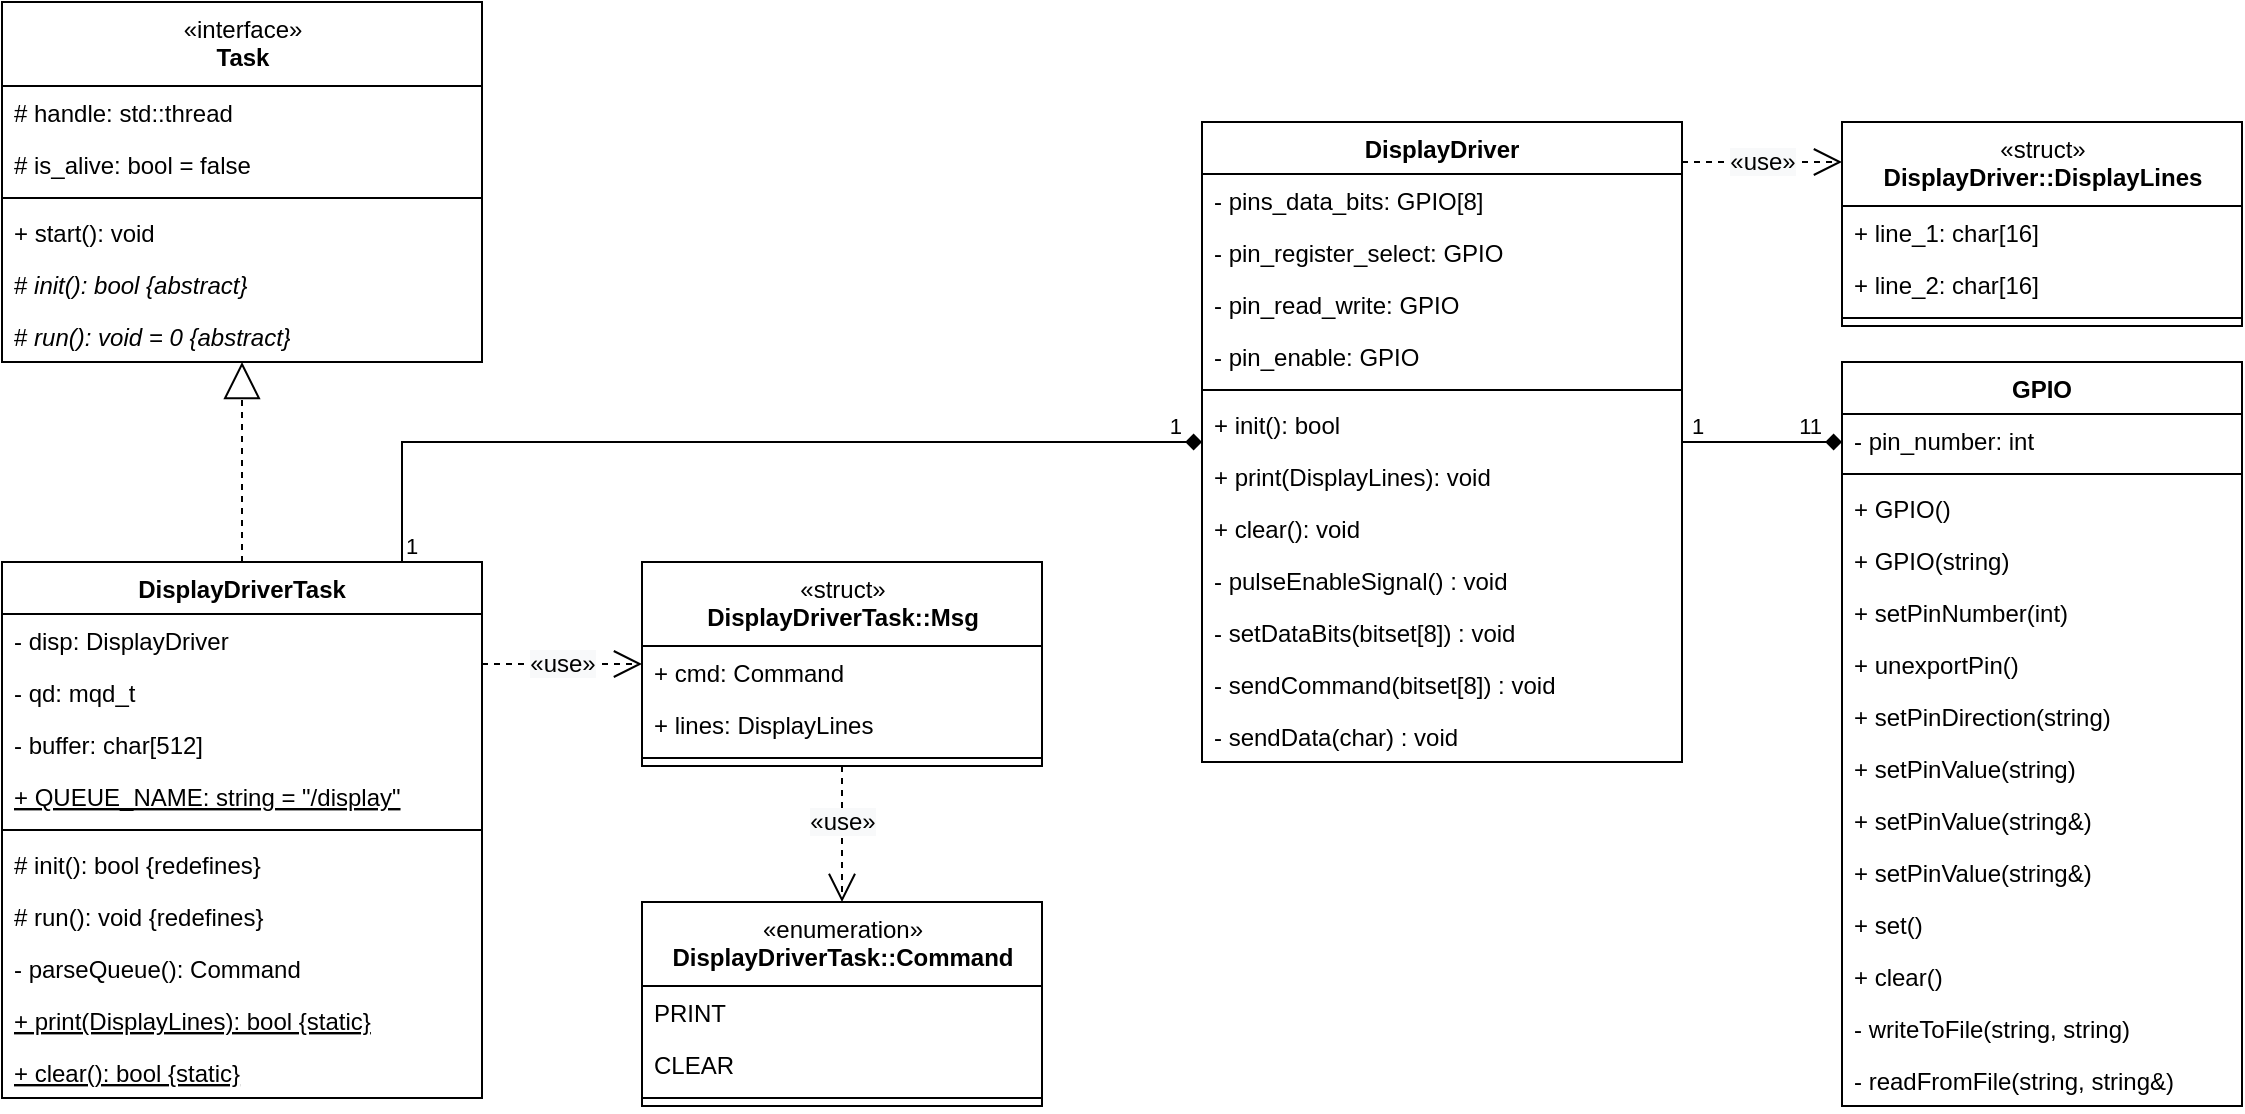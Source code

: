 <mxfile version="13.7.9" type="device"><diagram id="nhOWl9Zc7f83gmBdEDiO" name="Page-1"><mxGraphModel dx="1086" dy="806" grid="1" gridSize="10" guides="1" tooltips="1" connect="1" arrows="1" fold="1" page="1" pageScale="1" pageWidth="1654" pageHeight="1169" math="0" shadow="0"><root><mxCell id="0"/><mxCell id="1" parent="0"/><object label="&lt;span style=&quot;font-weight: normal&quot;&gt;«interface»&lt;br&gt;&lt;/span&gt;Task" Reference="https://stackoverflow.com/a/40255633" id="Thvp2PB2fW8og7ivjfVg-81"><mxCell style="swimlane;fontStyle=1;align=center;verticalAlign=top;childLayout=stackLayout;horizontal=1;startSize=42;horizontalStack=0;resizeParent=1;resizeParentMax=0;resizeLast=0;collapsible=1;marginBottom=0;html=1;" parent="1" vertex="1"><mxGeometry x="80" y="80" width="240" height="180" as="geometry"/></mxCell></object><mxCell id="Thvp2PB2fW8og7ivjfVg-82" value="# handle: std::thread" style="text;strokeColor=none;fillColor=none;align=left;verticalAlign=top;spacingLeft=4;spacingRight=4;overflow=hidden;rotatable=0;points=[[0,0.5],[1,0.5]];portConstraint=eastwest;" parent="Thvp2PB2fW8og7ivjfVg-81" vertex="1"><mxGeometry y="42" width="240" height="26" as="geometry"/></mxCell><mxCell id="Thvp2PB2fW8og7ivjfVg-83" value="# is_alive: bool = false" style="text;strokeColor=none;fillColor=none;align=left;verticalAlign=top;spacingLeft=4;spacingRight=4;overflow=hidden;rotatable=0;points=[[0,0.5],[1,0.5]];portConstraint=eastwest;" parent="Thvp2PB2fW8og7ivjfVg-81" vertex="1"><mxGeometry y="68" width="240" height="26" as="geometry"/></mxCell><mxCell id="Thvp2PB2fW8og7ivjfVg-84" value="" style="line;strokeWidth=1;fillColor=none;align=left;verticalAlign=middle;spacingTop=-1;spacingLeft=3;spacingRight=3;rotatable=0;labelPosition=right;points=[];portConstraint=eastwest;" parent="Thvp2PB2fW8og7ivjfVg-81" vertex="1"><mxGeometry y="94" width="240" height="8" as="geometry"/></mxCell><mxCell id="Thvp2PB2fW8og7ivjfVg-85" value="+ start(): void" style="text;strokeColor=none;fillColor=none;align=left;verticalAlign=top;spacingLeft=4;spacingRight=4;overflow=hidden;rotatable=0;points=[[0,0.5],[1,0.5]];portConstraint=eastwest;" parent="Thvp2PB2fW8og7ivjfVg-81" vertex="1"><mxGeometry y="102" width="240" height="26" as="geometry"/></mxCell><mxCell id="Thvp2PB2fW8og7ivjfVg-86" value="&lt;span style=&quot;font-style: normal&quot;&gt;#&lt;/span&gt; init(): bool {abstract}" style="text;strokeColor=none;fillColor=none;align=left;verticalAlign=top;spacingLeft=4;spacingRight=4;overflow=hidden;rotatable=0;points=[[0,0.5],[1,0.5]];portConstraint=eastwest;fontStyle=2;html=1;" parent="Thvp2PB2fW8og7ivjfVg-81" vertex="1"><mxGeometry y="128" width="240" height="26" as="geometry"/></mxCell><mxCell id="Thvp2PB2fW8og7ivjfVg-87" value="&lt;span style=&quot;font-style: normal&quot;&gt;#&lt;/span&gt; run(): void = 0 {abstract}" style="text;strokeColor=none;fillColor=none;align=left;verticalAlign=top;spacingLeft=4;spacingRight=4;overflow=hidden;rotatable=0;points=[[0,0.5],[1,0.5]];portConstraint=eastwest;fontStyle=2;html=1;" parent="Thvp2PB2fW8og7ivjfVg-81" vertex="1"><mxGeometry y="154" width="240" height="26" as="geometry"/></mxCell><mxCell id="Thvp2PB2fW8og7ivjfVg-103" value="&lt;span style=&quot;font-size: 12px ; background-color: rgb(248 , 249 , 250)&quot;&gt;«use»&lt;/span&gt;" style="endArrow=open;endSize=12;dashed=1;html=1;" parent="1" source="Thvp2PB2fW8og7ivjfVg-99" target="Thvp2PB2fW8og7ivjfVg-105" edge="1"><mxGeometry x="-0.176" width="160" relative="1" as="geometry"><mxPoint x="280" y="520.0" as="sourcePoint"/><mxPoint x="400" y="520.0" as="targetPoint"/><mxPoint as="offset"/></mxGeometry></mxCell><mxCell id="Thvp2PB2fW8og7ivjfVg-104" value="&lt;span style=&quot;font-size: 12px ; background-color: rgb(248 , 249 , 250)&quot;&gt;«use»&lt;/span&gt;" style="endArrow=open;endSize=12;dashed=1;html=1;" parent="1" source="Thvp2PB2fW8og7ivjfVg-88" target="Thvp2PB2fW8og7ivjfVg-99" edge="1"><mxGeometry width="160" relative="1" as="geometry"><mxPoint x="300" y="500" as="sourcePoint"/><mxPoint x="460" y="500" as="targetPoint"/><Array as="points"><mxPoint x="320" y="411"/></Array></mxGeometry></mxCell><mxCell id="Thvp2PB2fW8og7ivjfVg-110" value="" style="endArrow=block;endSize=16;endFill=0;html=1;rounded=0;dashed=1;" parent="1" source="Thvp2PB2fW8og7ivjfVg-88" target="Thvp2PB2fW8og7ivjfVg-81" edge="1"><mxGeometry width="160" relative="1" as="geometry"><mxPoint x="340" y="200" as="sourcePoint"/><mxPoint x="500" y="200" as="targetPoint"/></mxGeometry></mxCell><mxCell id="Thvp2PB2fW8og7ivjfVg-88" value="DisplayDriverTask" style="swimlane;fontStyle=1;align=center;verticalAlign=top;childLayout=stackLayout;horizontal=1;startSize=26;horizontalStack=0;resizeParent=1;resizeParentMax=0;resizeLast=0;collapsible=1;marginBottom=0;" parent="1" vertex="1"><mxGeometry x="80" y="360" width="240" height="268" as="geometry"><mxRectangle x="80" y="80" width="110" height="26" as="alternateBounds"/></mxGeometry></mxCell><mxCell id="Thvp2PB2fW8og7ivjfVg-89" value="- disp: DisplayDriver" style="text;strokeColor=none;fillColor=none;align=left;verticalAlign=top;spacingLeft=4;spacingRight=4;overflow=hidden;rotatable=0;points=[[0,0.5],[1,0.5]];portConstraint=eastwest;" parent="Thvp2PB2fW8og7ivjfVg-88" vertex="1"><mxGeometry y="26" width="240" height="26" as="geometry"/></mxCell><mxCell id="Thvp2PB2fW8og7ivjfVg-90" value="- qd: mqd_t" style="text;strokeColor=none;fillColor=none;align=left;verticalAlign=top;spacingLeft=4;spacingRight=4;overflow=hidden;rotatable=0;points=[[0,0.5],[1,0.5]];portConstraint=eastwest;" parent="Thvp2PB2fW8og7ivjfVg-88" vertex="1"><mxGeometry y="52" width="240" height="26" as="geometry"/></mxCell><mxCell id="Thvp2PB2fW8og7ivjfVg-91" value="- buffer: char[512]" style="text;strokeColor=none;fillColor=none;align=left;verticalAlign=top;spacingLeft=4;spacingRight=4;overflow=hidden;rotatable=0;points=[[0,0.5],[1,0.5]];portConstraint=eastwest;" parent="Thvp2PB2fW8og7ivjfVg-88" vertex="1"><mxGeometry y="78" width="240" height="26" as="geometry"/></mxCell><mxCell id="Thvp2PB2fW8og7ivjfVg-92" value="+ QUEUE_NAME: string = &quot;/display&quot;" style="text;strokeColor=none;fillColor=none;align=left;verticalAlign=top;spacingLeft=4;spacingRight=4;overflow=hidden;rotatable=0;points=[[0,0.5],[1,0.5]];portConstraint=eastwest;fontStyle=4" parent="Thvp2PB2fW8og7ivjfVg-88" vertex="1"><mxGeometry y="104" width="240" height="26" as="geometry"/></mxCell><mxCell id="Thvp2PB2fW8og7ivjfVg-93" value="" style="line;strokeWidth=1;fillColor=none;align=left;verticalAlign=middle;spacingTop=-1;spacingLeft=3;spacingRight=3;rotatable=0;labelPosition=right;points=[];portConstraint=eastwest;" parent="Thvp2PB2fW8og7ivjfVg-88" vertex="1"><mxGeometry y="130" width="240" height="8" as="geometry"/></mxCell><mxCell id="Thvp2PB2fW8og7ivjfVg-94" value="# init(): bool {redefines}" style="text;strokeColor=none;fillColor=none;align=left;verticalAlign=top;spacingLeft=4;spacingRight=4;overflow=hidden;rotatable=0;points=[[0,0.5],[1,0.5]];portConstraint=eastwest;" parent="Thvp2PB2fW8og7ivjfVg-88" vertex="1"><mxGeometry y="138" width="240" height="26" as="geometry"/></mxCell><mxCell id="Thvp2PB2fW8og7ivjfVg-95" value="# run(): void {redefines}" style="text;strokeColor=none;fillColor=none;align=left;verticalAlign=top;spacingLeft=4;spacingRight=4;overflow=hidden;rotatable=0;points=[[0,0.5],[1,0.5]];portConstraint=eastwest;" parent="Thvp2PB2fW8og7ivjfVg-88" vertex="1"><mxGeometry y="164" width="240" height="26" as="geometry"/></mxCell><mxCell id="Thvp2PB2fW8og7ivjfVg-96" value="- parseQueue(): Command" style="text;strokeColor=none;fillColor=none;align=left;verticalAlign=top;spacingLeft=4;spacingRight=4;overflow=hidden;rotatable=0;points=[[0,0.5],[1,0.5]];portConstraint=eastwest;" parent="Thvp2PB2fW8og7ivjfVg-88" vertex="1"><mxGeometry y="190" width="240" height="26" as="geometry"/></mxCell><mxCell id="Thvp2PB2fW8og7ivjfVg-97" value="+ print(DisplayLines): bool {static}" style="text;strokeColor=none;fillColor=none;align=left;verticalAlign=top;spacingLeft=4;spacingRight=4;overflow=hidden;rotatable=0;points=[[0,0.5],[1,0.5]];portConstraint=eastwest;fontStyle=4" parent="Thvp2PB2fW8og7ivjfVg-88" vertex="1"><mxGeometry y="216" width="240" height="26" as="geometry"/></mxCell><mxCell id="Thvp2PB2fW8og7ivjfVg-98" value="+ clear(): bool {static}" style="text;strokeColor=none;fillColor=none;align=left;verticalAlign=top;spacingLeft=4;spacingRight=4;overflow=hidden;rotatable=0;points=[[0,0.5],[1,0.5]];portConstraint=eastwest;fontStyle=4" parent="Thvp2PB2fW8og7ivjfVg-88" vertex="1"><mxGeometry y="242" width="240" height="26" as="geometry"/></mxCell><mxCell id="Thvp2PB2fW8og7ivjfVg-124" value="&lt;span style=&quot;font-size: 12px ; background-color: rgb(248 , 249 , 250)&quot;&gt;«use»&lt;/span&gt;" style="endArrow=open;endSize=12;dashed=1;html=1;rounded=0;edgeStyle=orthogonalEdgeStyle;" parent="1" source="Thvp2PB2fW8og7ivjfVg-111" target="Thvp2PB2fW8og7ivjfVg-125" edge="1"><mxGeometry width="160" relative="1" as="geometry"><mxPoint x="917" y="300.0" as="sourcePoint"/><mxPoint x="1037" y="300.0" as="targetPoint"/><Array as="points"><mxPoint x="980" y="160"/><mxPoint x="980" y="160"/></Array><mxPoint as="offset"/></mxGeometry></mxCell><object label="&lt;span style=&quot;font-weight: normal&quot;&gt;«struct»&lt;br&gt;&lt;/span&gt;DisplayDriverTask::Msg" Reference="https://stackoverflow.com/a/40255633" id="Thvp2PB2fW8og7ivjfVg-99"><mxCell style="swimlane;fontStyle=1;align=center;verticalAlign=top;childLayout=stackLayout;horizontal=1;startSize=42;horizontalStack=0;resizeParent=1;resizeParentMax=0;resizeLast=0;collapsible=1;marginBottom=0;html=1;" parent="1" vertex="1"><mxGeometry x="400" y="360" width="200" height="102" as="geometry"/></mxCell></object><mxCell id="Thvp2PB2fW8og7ivjfVg-100" value="+ cmd: Command" style="text;strokeColor=none;fillColor=none;align=left;verticalAlign=top;spacingLeft=4;spacingRight=4;overflow=hidden;rotatable=0;points=[[0,0.5],[1,0.5]];portConstraint=eastwest;" parent="Thvp2PB2fW8og7ivjfVg-99" vertex="1"><mxGeometry y="42" width="200" height="26" as="geometry"/></mxCell><mxCell id="Thvp2PB2fW8og7ivjfVg-101" value="+ lines: DisplayLines" style="text;strokeColor=none;fillColor=none;align=left;verticalAlign=top;spacingLeft=4;spacingRight=4;overflow=hidden;rotatable=0;points=[[0,0.5],[1,0.5]];portConstraint=eastwest;" parent="Thvp2PB2fW8og7ivjfVg-99" vertex="1"><mxGeometry y="68" width="200" height="26" as="geometry"/></mxCell><mxCell id="Thvp2PB2fW8og7ivjfVg-102" value="" style="line;strokeWidth=1;fillColor=none;align=left;verticalAlign=middle;spacingTop=-1;spacingLeft=3;spacingRight=3;rotatable=0;labelPosition=right;points=[];portConstraint=eastwest;" parent="Thvp2PB2fW8og7ivjfVg-99" vertex="1"><mxGeometry y="94" width="200" height="8" as="geometry"/></mxCell><object label="&lt;span style=&quot;font-weight: normal&quot;&gt;«enumeration»&lt;br&gt;&lt;/span&gt;DisplayDriverTask::Command" Reference="https://stackoverflow.com/a/40255633" id="Thvp2PB2fW8og7ivjfVg-105"><mxCell style="swimlane;fontStyle=1;align=center;verticalAlign=top;childLayout=stackLayout;horizontal=1;startSize=42;horizontalStack=0;resizeParent=1;resizeParentMax=0;resizeLast=0;collapsible=1;marginBottom=0;html=1;" parent="1" vertex="1"><mxGeometry x="400" y="530" width="200" height="102" as="geometry"/></mxCell></object><mxCell id="Thvp2PB2fW8og7ivjfVg-106" value="PRINT" style="text;strokeColor=none;fillColor=none;align=left;verticalAlign=top;spacingLeft=4;spacingRight=4;overflow=hidden;rotatable=0;points=[[0,0.5],[1,0.5]];portConstraint=eastwest;" parent="Thvp2PB2fW8og7ivjfVg-105" vertex="1"><mxGeometry y="42" width="200" height="26" as="geometry"/></mxCell><mxCell id="Thvp2PB2fW8og7ivjfVg-107" value="CLEAR" style="text;strokeColor=none;fillColor=none;align=left;verticalAlign=top;spacingLeft=4;spacingRight=4;overflow=hidden;rotatable=0;points=[[0,0.5],[1,0.5]];portConstraint=eastwest;" parent="Thvp2PB2fW8og7ivjfVg-105" vertex="1"><mxGeometry y="68" width="200" height="26" as="geometry"/></mxCell><mxCell id="Thvp2PB2fW8og7ivjfVg-108" value="" style="line;strokeWidth=1;fillColor=none;align=left;verticalAlign=middle;spacingTop=-1;spacingLeft=3;spacingRight=3;rotatable=0;labelPosition=right;points=[];portConstraint=eastwest;" parent="Thvp2PB2fW8og7ivjfVg-105" vertex="1"><mxGeometry y="94" width="200" height="8" as="geometry"/></mxCell><mxCell id="Thvp2PB2fW8og7ivjfVg-111" value="DisplayDriver" style="swimlane;fontStyle=1;align=center;verticalAlign=top;childLayout=stackLayout;horizontal=1;startSize=26;horizontalStack=0;resizeParent=1;resizeParentMax=0;resizeLast=0;collapsible=1;marginBottom=0;" parent="1" vertex="1"><mxGeometry x="680" y="140" width="240" height="320" as="geometry"><mxRectangle x="80" y="80" width="110" height="26" as="alternateBounds"/></mxGeometry></mxCell><mxCell id="Thvp2PB2fW8og7ivjfVg-112" value="- pins_data_bits: GPIO[8]" style="text;strokeColor=none;fillColor=none;align=left;verticalAlign=top;spacingLeft=4;spacingRight=4;overflow=hidden;rotatable=0;points=[[0,0.5],[1,0.5]];portConstraint=eastwest;" parent="Thvp2PB2fW8og7ivjfVg-111" vertex="1"><mxGeometry y="26" width="240" height="26" as="geometry"/></mxCell><mxCell id="Thvp2PB2fW8og7ivjfVg-113" value="- pin_register_select: GPIO" style="text;strokeColor=none;fillColor=none;align=left;verticalAlign=top;spacingLeft=4;spacingRight=4;overflow=hidden;rotatable=0;points=[[0,0.5],[1,0.5]];portConstraint=eastwest;" parent="Thvp2PB2fW8og7ivjfVg-111" vertex="1"><mxGeometry y="52" width="240" height="26" as="geometry"/></mxCell><mxCell id="Thvp2PB2fW8og7ivjfVg-114" value="- pin_read_write: GPIO" style="text;strokeColor=none;fillColor=none;align=left;verticalAlign=top;spacingLeft=4;spacingRight=4;overflow=hidden;rotatable=0;points=[[0,0.5],[1,0.5]];portConstraint=eastwest;" parent="Thvp2PB2fW8og7ivjfVg-111" vertex="1"><mxGeometry y="78" width="240" height="26" as="geometry"/></mxCell><mxCell id="Thvp2PB2fW8og7ivjfVg-115" value="- pin_enable: GPIO" style="text;strokeColor=none;fillColor=none;align=left;verticalAlign=top;spacingLeft=4;spacingRight=4;overflow=hidden;rotatable=0;points=[[0,0.5],[1,0.5]];portConstraint=eastwest;" parent="Thvp2PB2fW8og7ivjfVg-111" vertex="1"><mxGeometry y="104" width="240" height="26" as="geometry"/></mxCell><mxCell id="Thvp2PB2fW8og7ivjfVg-116" value="" style="line;strokeWidth=1;fillColor=none;align=left;verticalAlign=middle;spacingTop=-1;spacingLeft=3;spacingRight=3;rotatable=0;labelPosition=right;points=[];portConstraint=eastwest;" parent="Thvp2PB2fW8og7ivjfVg-111" vertex="1"><mxGeometry y="130" width="240" height="8" as="geometry"/></mxCell><mxCell id="Thvp2PB2fW8og7ivjfVg-117" value="+ init(): bool" style="text;strokeColor=none;fillColor=none;align=left;verticalAlign=top;spacingLeft=4;spacingRight=4;overflow=hidden;rotatable=0;points=[[0,0.5],[1,0.5]];portConstraint=eastwest;" parent="Thvp2PB2fW8og7ivjfVg-111" vertex="1"><mxGeometry y="138" width="240" height="26" as="geometry"/></mxCell><mxCell id="Thvp2PB2fW8og7ivjfVg-118" value="+ print(DisplayLines): void" style="text;strokeColor=none;fillColor=none;align=left;verticalAlign=top;spacingLeft=4;spacingRight=4;overflow=hidden;rotatable=0;points=[[0,0.5],[1,0.5]];portConstraint=eastwest;" parent="Thvp2PB2fW8og7ivjfVg-111" vertex="1"><mxGeometry y="164" width="240" height="26" as="geometry"/></mxCell><mxCell id="Thvp2PB2fW8og7ivjfVg-119" value="+ clear(): void" style="text;strokeColor=none;fillColor=none;align=left;verticalAlign=top;spacingLeft=4;spacingRight=4;overflow=hidden;rotatable=0;points=[[0,0.5],[1,0.5]];portConstraint=eastwest;" parent="Thvp2PB2fW8og7ivjfVg-111" vertex="1"><mxGeometry y="190" width="240" height="26" as="geometry"/></mxCell><mxCell id="Thvp2PB2fW8og7ivjfVg-120" value="- pulseEnableSignal() : void" style="text;strokeColor=none;fillColor=none;align=left;verticalAlign=top;spacingLeft=4;spacingRight=4;overflow=hidden;rotatable=0;points=[[0,0.5],[1,0.5]];portConstraint=eastwest;" parent="Thvp2PB2fW8og7ivjfVg-111" vertex="1"><mxGeometry y="216" width="240" height="26" as="geometry"/></mxCell><mxCell id="Thvp2PB2fW8og7ivjfVg-121" value="- setDataBits(bitset[8]) : void" style="text;strokeColor=none;fillColor=none;align=left;verticalAlign=top;spacingLeft=4;spacingRight=4;overflow=hidden;rotatable=0;points=[[0,0.5],[1,0.5]];portConstraint=eastwest;" parent="Thvp2PB2fW8og7ivjfVg-111" vertex="1"><mxGeometry y="242" width="240" height="26" as="geometry"/></mxCell><mxCell id="Thvp2PB2fW8og7ivjfVg-122" value="- sendCommand(bitset[8]) : void" style="text;strokeColor=none;fillColor=none;align=left;verticalAlign=top;spacingLeft=4;spacingRight=4;overflow=hidden;rotatable=0;points=[[0,0.5],[1,0.5]];portConstraint=eastwest;" parent="Thvp2PB2fW8og7ivjfVg-111" vertex="1"><mxGeometry y="268" width="240" height="26" as="geometry"/></mxCell><mxCell id="Thvp2PB2fW8og7ivjfVg-123" value="- sendData(char) : void" style="text;strokeColor=none;fillColor=none;align=left;verticalAlign=top;spacingLeft=4;spacingRight=4;overflow=hidden;rotatable=0;points=[[0,0.5],[1,0.5]];portConstraint=eastwest;" parent="Thvp2PB2fW8og7ivjfVg-111" vertex="1"><mxGeometry y="294" width="240" height="26" as="geometry"/></mxCell><object label="&lt;span style=&quot;font-weight: normal&quot;&gt;«struct»&lt;br&gt;&lt;/span&gt;DisplayDriver::DisplayLines" Reference="https://stackoverflow.com/a/40255633" id="Thvp2PB2fW8og7ivjfVg-125"><mxCell style="swimlane;fontStyle=1;align=center;verticalAlign=top;childLayout=stackLayout;horizontal=1;startSize=42;horizontalStack=0;resizeParent=1;resizeParentMax=0;resizeLast=0;collapsible=1;marginBottom=0;html=1;" parent="1" vertex="1"><mxGeometry x="1000" y="140" width="200" height="102" as="geometry"/></mxCell></object><mxCell id="Thvp2PB2fW8og7ivjfVg-126" value="+ line_1: char[16]" style="text;strokeColor=none;fillColor=none;align=left;verticalAlign=top;spacingLeft=4;spacingRight=4;overflow=hidden;rotatable=0;points=[[0,0.5],[1,0.5]];portConstraint=eastwest;" parent="Thvp2PB2fW8og7ivjfVg-125" vertex="1"><mxGeometry y="42" width="200" height="26" as="geometry"/></mxCell><mxCell id="Thvp2PB2fW8og7ivjfVg-127" value="+ line_2: char[16]" style="text;strokeColor=none;fillColor=none;align=left;verticalAlign=top;spacingLeft=4;spacingRight=4;overflow=hidden;rotatable=0;points=[[0,0.5],[1,0.5]];portConstraint=eastwest;" parent="Thvp2PB2fW8og7ivjfVg-125" vertex="1"><mxGeometry y="68" width="200" height="26" as="geometry"/></mxCell><mxCell id="Thvp2PB2fW8og7ivjfVg-128" value="" style="line;strokeWidth=1;fillColor=none;align=left;verticalAlign=middle;spacingTop=-1;spacingLeft=3;spacingRight=3;rotatable=0;labelPosition=right;points=[];portConstraint=eastwest;" parent="Thvp2PB2fW8og7ivjfVg-125" vertex="1"><mxGeometry y="94" width="200" height="8" as="geometry"/></mxCell><mxCell id="Thvp2PB2fW8og7ivjfVg-130" value="GPIO" style="swimlane;fontStyle=1;align=center;verticalAlign=top;childLayout=stackLayout;horizontal=1;startSize=26;horizontalStack=0;resizeParent=1;resizeParentMax=0;resizeLast=0;collapsible=1;marginBottom=0;" parent="1" vertex="1"><mxGeometry x="1000" y="260" width="200" height="372" as="geometry"><mxRectangle x="1110" y="530" width="110" height="26" as="alternateBounds"/></mxGeometry></mxCell><mxCell id="Thvp2PB2fW8og7ivjfVg-131" value="- pin_number: int" style="text;strokeColor=none;fillColor=none;align=left;verticalAlign=top;spacingLeft=4;spacingRight=4;overflow=hidden;rotatable=0;points=[[0,0.5],[1,0.5]];portConstraint=eastwest;" parent="Thvp2PB2fW8og7ivjfVg-130" vertex="1"><mxGeometry y="26" width="200" height="26" as="geometry"/></mxCell><mxCell id="Thvp2PB2fW8og7ivjfVg-132" value="" style="line;strokeWidth=1;fillColor=none;align=left;verticalAlign=middle;spacingTop=-1;spacingLeft=3;spacingRight=3;rotatable=0;labelPosition=right;points=[];portConstraint=eastwest;" parent="Thvp2PB2fW8og7ivjfVg-130" vertex="1"><mxGeometry y="52" width="200" height="8" as="geometry"/></mxCell><mxCell id="Thvp2PB2fW8og7ivjfVg-133" value="+ GPIO()" style="text;strokeColor=none;fillColor=none;align=left;verticalAlign=top;spacingLeft=4;spacingRight=4;overflow=hidden;rotatable=0;points=[[0,0.5],[1,0.5]];portConstraint=eastwest;" parent="Thvp2PB2fW8og7ivjfVg-130" vertex="1"><mxGeometry y="60" width="200" height="26" as="geometry"/></mxCell><mxCell id="Thvp2PB2fW8og7ivjfVg-134" value="+ GPIO(string)" style="text;strokeColor=none;fillColor=none;align=left;verticalAlign=top;spacingLeft=4;spacingRight=4;overflow=hidden;rotatable=0;points=[[0,0.5],[1,0.5]];portConstraint=eastwest;" parent="Thvp2PB2fW8og7ivjfVg-130" vertex="1"><mxGeometry y="86" width="200" height="26" as="geometry"/></mxCell><mxCell id="Thvp2PB2fW8og7ivjfVg-135" value="+ setPinNumber(int)" style="text;strokeColor=none;fillColor=none;align=left;verticalAlign=top;spacingLeft=4;spacingRight=4;overflow=hidden;rotatable=0;points=[[0,0.5],[1,0.5]];portConstraint=eastwest;" parent="Thvp2PB2fW8og7ivjfVg-130" vertex="1"><mxGeometry y="112" width="200" height="26" as="geometry"/></mxCell><mxCell id="Thvp2PB2fW8og7ivjfVg-136" value="+ unexportPin()" style="text;strokeColor=none;fillColor=none;align=left;verticalAlign=top;spacingLeft=4;spacingRight=4;overflow=hidden;rotatable=0;points=[[0,0.5],[1,0.5]];portConstraint=eastwest;" parent="Thvp2PB2fW8og7ivjfVg-130" vertex="1"><mxGeometry y="138" width="200" height="26" as="geometry"/></mxCell><mxCell id="Thvp2PB2fW8og7ivjfVg-137" value="+ setPinDirection(string)" style="text;strokeColor=none;fillColor=none;align=left;verticalAlign=top;spacingLeft=4;spacingRight=4;overflow=hidden;rotatable=0;points=[[0,0.5],[1,0.5]];portConstraint=eastwest;" parent="Thvp2PB2fW8og7ivjfVg-130" vertex="1"><mxGeometry y="164" width="200" height="26" as="geometry"/></mxCell><mxCell id="Thvp2PB2fW8og7ivjfVg-138" value="+ setPinValue(string)" style="text;strokeColor=none;fillColor=none;align=left;verticalAlign=top;spacingLeft=4;spacingRight=4;overflow=hidden;rotatable=0;points=[[0,0.5],[1,0.5]];portConstraint=eastwest;" parent="Thvp2PB2fW8og7ivjfVg-130" vertex="1"><mxGeometry y="190" width="200" height="26" as="geometry"/></mxCell><mxCell id="Thvp2PB2fW8og7ivjfVg-139" value="+ setPinValue(string&amp;)" style="text;strokeColor=none;fillColor=none;align=left;verticalAlign=top;spacingLeft=4;spacingRight=4;overflow=hidden;rotatable=0;points=[[0,0.5],[1,0.5]];portConstraint=eastwest;" parent="Thvp2PB2fW8og7ivjfVg-130" vertex="1"><mxGeometry y="216" width="200" height="26" as="geometry"/></mxCell><mxCell id="Thvp2PB2fW8og7ivjfVg-140" value="+ setPinValue(string&amp;)" style="text;strokeColor=none;fillColor=none;align=left;verticalAlign=top;spacingLeft=4;spacingRight=4;overflow=hidden;rotatable=0;points=[[0,0.5],[1,0.5]];portConstraint=eastwest;" parent="Thvp2PB2fW8og7ivjfVg-130" vertex="1"><mxGeometry y="242" width="200" height="26" as="geometry"/></mxCell><mxCell id="Thvp2PB2fW8og7ivjfVg-141" value="+ set()" style="text;strokeColor=none;fillColor=none;align=left;verticalAlign=top;spacingLeft=4;spacingRight=4;overflow=hidden;rotatable=0;points=[[0,0.5],[1,0.5]];portConstraint=eastwest;" parent="Thvp2PB2fW8og7ivjfVg-130" vertex="1"><mxGeometry y="268" width="200" height="26" as="geometry"/></mxCell><mxCell id="Thvp2PB2fW8og7ivjfVg-142" value="+ clear()" style="text;strokeColor=none;fillColor=none;align=left;verticalAlign=top;spacingLeft=4;spacingRight=4;overflow=hidden;rotatable=0;points=[[0,0.5],[1,0.5]];portConstraint=eastwest;" parent="Thvp2PB2fW8og7ivjfVg-130" vertex="1"><mxGeometry y="294" width="200" height="26" as="geometry"/></mxCell><mxCell id="Thvp2PB2fW8og7ivjfVg-143" value="- writeToFile(string, string)" style="text;strokeColor=none;fillColor=none;align=left;verticalAlign=top;spacingLeft=4;spacingRight=4;overflow=hidden;rotatable=0;points=[[0,0.5],[1,0.5]];portConstraint=eastwest;" parent="Thvp2PB2fW8og7ivjfVg-130" vertex="1"><mxGeometry y="320" width="200" height="26" as="geometry"/></mxCell><mxCell id="Thvp2PB2fW8og7ivjfVg-144" value="- readFromFile(string, string&amp;)" style="text;strokeColor=none;fillColor=none;align=left;verticalAlign=top;spacingLeft=4;spacingRight=4;overflow=hidden;rotatable=0;points=[[0,0.5],[1,0.5]];portConstraint=eastwest;" parent="Thvp2PB2fW8og7ivjfVg-130" vertex="1"><mxGeometry y="346" width="200" height="26" as="geometry"/></mxCell><mxCell id="Thvp2PB2fW8og7ivjfVg-147" value="" style="endArrow=diamond;html=1;edgeStyle=orthogonalEdgeStyle;rounded=0;endFill=1;" parent="1" source="Thvp2PB2fW8og7ivjfVg-88" target="Thvp2PB2fW8og7ivjfVg-111" edge="1"><mxGeometry relative="1" as="geometry"><mxPoint x="500" y="440" as="sourcePoint"/><mxPoint x="660" y="440" as="targetPoint"/><Array as="points"><mxPoint x="280" y="300"/></Array></mxGeometry></mxCell><mxCell id="Thvp2PB2fW8og7ivjfVg-148" value="1" style="edgeLabel;resizable=0;html=1;align=left;verticalAlign=bottom;" parent="Thvp2PB2fW8og7ivjfVg-147" connectable="0" vertex="1"><mxGeometry x="-1" relative="1" as="geometry"/></mxCell><mxCell id="Thvp2PB2fW8og7ivjfVg-149" value="1" style="edgeLabel;resizable=0;html=1;align=right;verticalAlign=bottom;labelBackgroundColor=none;" parent="Thvp2PB2fW8og7ivjfVg-147" connectable="0" vertex="1"><mxGeometry x="1" relative="1" as="geometry"><mxPoint x="-10" as="offset"/></mxGeometry></mxCell><mxCell id="W5Sv9tXPWAPXXfECt8Ku-1" value="" style="endArrow=diamond;html=1;edgeStyle=orthogonalEdgeStyle;rounded=0;endFill=1;" parent="1" source="Thvp2PB2fW8og7ivjfVg-111" target="Thvp2PB2fW8og7ivjfVg-130" edge="1"><mxGeometry relative="1" as="geometry"><mxPoint x="290" y="370" as="sourcePoint"/><mxPoint x="980" y="300" as="targetPoint"/><Array as="points"><mxPoint x="970" y="300"/><mxPoint x="970" y="300"/></Array></mxGeometry></mxCell><mxCell id="W5Sv9tXPWAPXXfECt8Ku-2" value="1" style="edgeLabel;resizable=0;html=1;align=left;verticalAlign=bottom;" parent="W5Sv9tXPWAPXXfECt8Ku-1" connectable="0" vertex="1"><mxGeometry x="-1" relative="1" as="geometry"><mxPoint x="3" as="offset"/></mxGeometry></mxCell><mxCell id="W5Sv9tXPWAPXXfECt8Ku-3" value="11" style="edgeLabel;resizable=0;html=1;align=right;verticalAlign=bottom;labelBackgroundColor=none;" parent="W5Sv9tXPWAPXXfECt8Ku-1" connectable="0" vertex="1"><mxGeometry x="1" relative="1" as="geometry"><mxPoint x="-10" as="offset"/></mxGeometry></mxCell></root></mxGraphModel></diagram></mxfile>